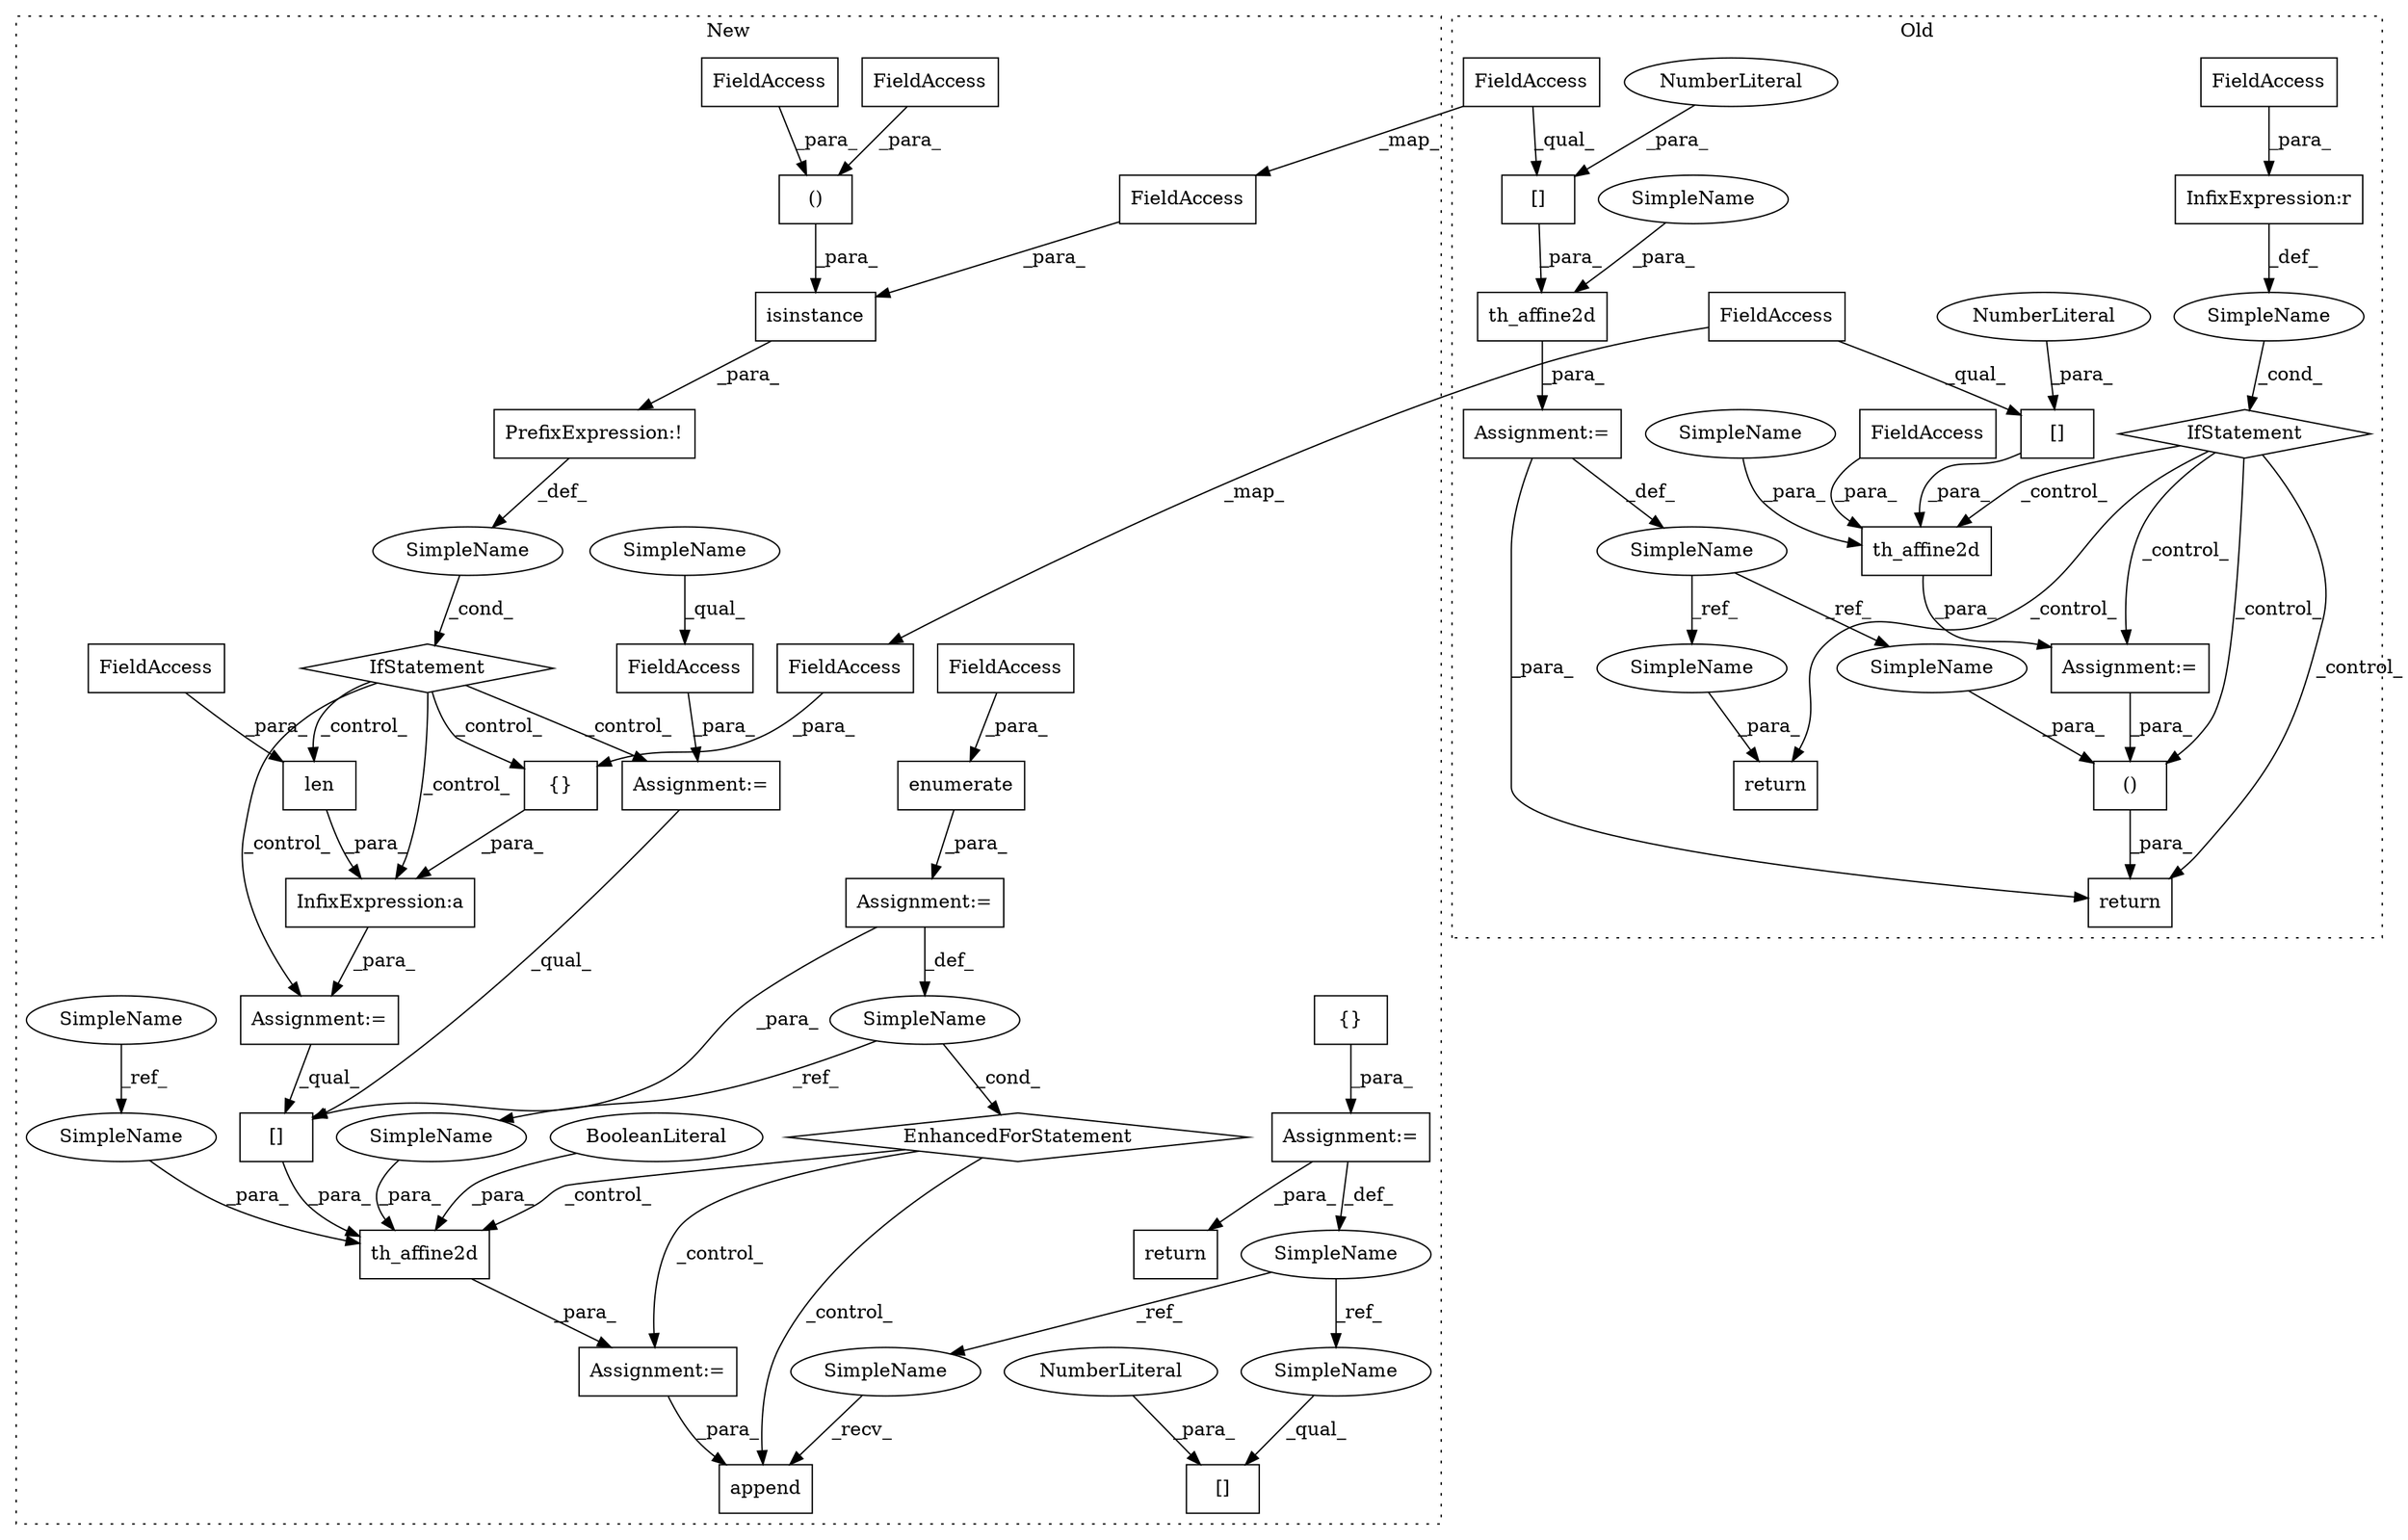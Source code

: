 digraph G {
subgraph cluster0 {
1 [label="th_affine2d" a="32" s="9018,9059" l="12,1" shape="box"];
3 [label="()" a="106" s="9086" l="39" shape="box"];
8 [label="[]" a="2" s="9045,9058" l="12,1" shape="box"];
9 [label="NumberLiteral" a="34" s="9057" l="1" shape="ellipse"];
11 [label="SimpleName" a="42" s="" l="" shape="ellipse"];
13 [label="SimpleName" a="42" s="8915" l="13" shape="ellipse"];
14 [label="return" a="41" s="9152" l="7" shape="box"];
15 [label="InfixExpression:r" a="27" s="8984" l="4" shape="box"];
21 [label="IfStatement" a="25" s="8979,8992" l="4,2" shape="diamond"];
34 [label="Assignment:=" a="7" s="9017" l="1" shape="box"];
36 [label="Assignment:=" a="7" s="8928" l="1" shape="box"];
39 [label="return" a="41" s="9070" l="16" shape="box"];
41 [label="FieldAccess" a="22" s="9045" l="11" shape="box"];
43 [label="th_affine2d" a="32" s="8929,8970" l="12,1" shape="box"];
44 [label="[]" a="2" s="8956,8969" l="12,1" shape="box"];
45 [label="NumberLiteral" a="34" s="8968" l="1" shape="ellipse"];
47 [label="FieldAccess" a="22" s="8956" l="11" shape="box"];
50 [label="FieldAccess" a="22" s="9030" l="1" shape="box"];
51 [label="FieldAccess" a="22" s="8983" l="1" shape="box"];
58 [label="SimpleName" a="42" s="9086" l="13" shape="ellipse"];
59 [label="SimpleName" a="42" s="9159" l="13" shape="ellipse"];
60 [label="SimpleName" a="42" s="9032" l="12" shape="ellipse"];
61 [label="SimpleName" a="42" s="8943" l="12" shape="ellipse"];
label = "Old";
style="dotted";
}
subgraph cluster1 {
2 [label="isinstance" a="32" s="10351,10401" l="11,2" shape="box"];
4 [label="()" a="106" s="10379" l="22" shape="box"];
5 [label="InfixExpression:a" a="27" s="10443" l="3" shape="box"];
6 [label="PrefixExpression:!" a="38" s="10350" l="1" shape="box"];
7 [label="[]" a="2" s="10900,10910" l="7,1" shape="box"];
10 [label="{}" a="4" s="10430,10442" l="1,1" shape="box"];
12 [label="SimpleName" a="42" s="" l="" shape="ellipse"];
16 [label="len" a="32" s="10446,10456" l="4,1" shape="box"];
17 [label="FieldAccess" a="22" s="10450" l="6" shape="box"];
18 [label="FieldAccess" a="22" s="10397" l="4" shape="box"];
19 [label="FieldAccess" a="22" s="10379" l="5" shape="box"];
20 [label="IfStatement" a="25" s="10346,10403" l="4,2" shape="diamond"];
22 [label="enumerate" a="32" s="10830,10846" l="10,1" shape="box"];
23 [label="EnhancedForStatement" a="70" s="10746,10847" l="71,2" shape="diamond"];
24 [label="SimpleName" a="42" s="10821" l="6" shape="ellipse"];
25 [label="append" a="32" s="10935,10950" l="7,1" shape="box"];
26 [label="{}" a="4" s="10736" l="2" shape="box"];
27 [label="[]" a="2" s="10997,11006" l="8,1" shape="box"];
28 [label="NumberLiteral" a="34" s="11005" l="1" shape="ellipse"];
29 [label="FieldAccess" a="22" s="10840" l="6" shape="box"];
30 [label="SimpleName" a="42" s="10719" l="7" shape="ellipse"];
31 [label="Assignment:=" a="7" s="10419" l="1" shape="box"];
32 [label="Assignment:=" a="7" s="10486" l="1" shape="box"];
33 [label="FieldAccess" a="22" s="10487" l="11" shape="box"];
35 [label="Assignment:=" a="7" s="10726" l="1" shape="box"];
37 [label="Assignment:=" a="7" s="10746,10847" l="71,2" shape="box"];
38 [label="Assignment:=" a="7" s="10867" l="1" shape="box"];
40 [label="return" a="41" s="10967" l="7" shape="box"];
42 [label="FieldAccess" a="22" s="10431" l="11" shape="box"];
46 [label="FieldAccess" a="22" s="10362" l="11" shape="box"];
48 [label="th_affine2d" a="32" s="10868,10916" l="12,1" shape="box"];
49 [label="SimpleName" a="42" s="10552" l="12" shape="ellipse"];
52 [label="BooleanLiteral" a="9" s="10912" l="4" shape="ellipse"];
53 [label="SimpleName" a="42" s="10487" l="4" shape="ellipse"];
54 [label="SimpleName" a="42" s="10880" l="6" shape="ellipse"];
55 [label="SimpleName" a="42" s="10997" l="7" shape="ellipse"];
56 [label="SimpleName" a="42" s="10927" l="7" shape="ellipse"];
57 [label="SimpleName" a="42" s="10887" l="12" shape="ellipse"];
label = "New";
style="dotted";
}
1 -> 34 [label="_para_"];
2 -> 6 [label="_para_"];
3 -> 39 [label="_para_"];
4 -> 2 [label="_para_"];
5 -> 31 [label="_para_"];
6 -> 12 [label="_def_"];
7 -> 48 [label="_para_"];
8 -> 1 [label="_para_"];
9 -> 8 [label="_para_"];
10 -> 5 [label="_para_"];
11 -> 21 [label="_cond_"];
12 -> 20 [label="_cond_"];
13 -> 58 [label="_ref_"];
13 -> 59 [label="_ref_"];
15 -> 11 [label="_def_"];
16 -> 5 [label="_para_"];
17 -> 16 [label="_para_"];
18 -> 4 [label="_para_"];
19 -> 4 [label="_para_"];
20 -> 31 [label="_control_"];
20 -> 5 [label="_control_"];
20 -> 16 [label="_control_"];
20 -> 10 [label="_control_"];
20 -> 32 [label="_control_"];
21 -> 3 [label="_control_"];
21 -> 34 [label="_control_"];
21 -> 14 [label="_control_"];
21 -> 1 [label="_control_"];
21 -> 39 [label="_control_"];
22 -> 37 [label="_para_"];
23 -> 25 [label="_control_"];
23 -> 48 [label="_control_"];
23 -> 38 [label="_control_"];
24 -> 54 [label="_ref_"];
24 -> 23 [label="_cond_"];
26 -> 35 [label="_para_"];
28 -> 27 [label="_para_"];
29 -> 22 [label="_para_"];
30 -> 56 [label="_ref_"];
30 -> 55 [label="_ref_"];
31 -> 7 [label="_qual_"];
32 -> 7 [label="_qual_"];
33 -> 32 [label="_para_"];
34 -> 3 [label="_para_"];
35 -> 40 [label="_para_"];
35 -> 30 [label="_def_"];
36 -> 13 [label="_def_"];
36 -> 39 [label="_para_"];
37 -> 24 [label="_def_"];
37 -> 7 [label="_para_"];
38 -> 25 [label="_para_"];
41 -> 42 [label="_map_"];
41 -> 8 [label="_qual_"];
42 -> 10 [label="_para_"];
43 -> 36 [label="_para_"];
44 -> 43 [label="_para_"];
45 -> 44 [label="_para_"];
46 -> 2 [label="_para_"];
47 -> 44 [label="_qual_"];
47 -> 46 [label="_map_"];
48 -> 38 [label="_para_"];
49 -> 57 [label="_ref_"];
50 -> 1 [label="_para_"];
51 -> 15 [label="_para_"];
52 -> 48 [label="_para_"];
53 -> 33 [label="_qual_"];
54 -> 48 [label="_para_"];
55 -> 27 [label="_qual_"];
56 -> 25 [label="_recv_"];
57 -> 48 [label="_para_"];
58 -> 3 [label="_para_"];
59 -> 14 [label="_para_"];
60 -> 1 [label="_para_"];
61 -> 43 [label="_para_"];
}